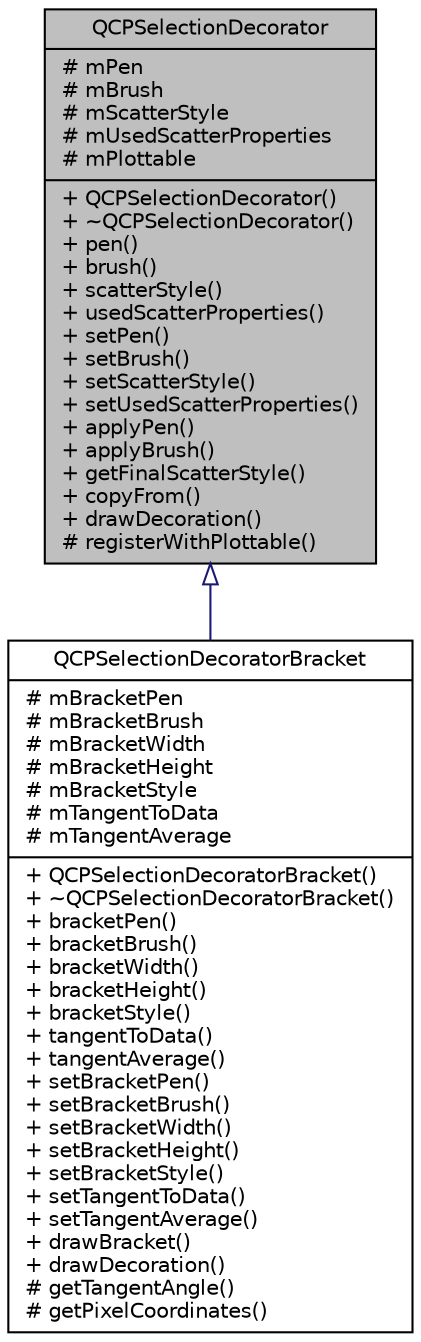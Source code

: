 digraph "QCPSelectionDecorator"
{
  edge [fontname="Helvetica",fontsize="10",labelfontname="Helvetica",labelfontsize="10"];
  node [fontname="Helvetica",fontsize="10",shape=record];
  Node1081 [label="{QCPSelectionDecorator\n|# mPen\l# mBrush\l# mScatterStyle\l# mUsedScatterProperties\l# mPlottable\l|+ QCPSelectionDecorator()\l+ ~QCPSelectionDecorator()\l+ pen()\l+ brush()\l+ scatterStyle()\l+ usedScatterProperties()\l+ setPen()\l+ setBrush()\l+ setScatterStyle()\l+ setUsedScatterProperties()\l+ applyPen()\l+ applyBrush()\l+ getFinalScatterStyle()\l+ copyFrom()\l+ drawDecoration()\l# registerWithPlottable()\l}",height=0.2,width=0.4,color="black", fillcolor="grey75", style="filled", fontcolor="black"];
  Node1081 -> Node1082 [dir="back",color="midnightblue",fontsize="10",style="solid",arrowtail="onormal",fontname="Helvetica"];
  Node1082 [label="{QCPSelectionDecoratorBracket\n|# mBracketPen\l# mBracketBrush\l# mBracketWidth\l# mBracketHeight\l# mBracketStyle\l# mTangentToData\l# mTangentAverage\l|+ QCPSelectionDecoratorBracket()\l+ ~QCPSelectionDecoratorBracket()\l+ bracketPen()\l+ bracketBrush()\l+ bracketWidth()\l+ bracketHeight()\l+ bracketStyle()\l+ tangentToData()\l+ tangentAverage()\l+ setBracketPen()\l+ setBracketBrush()\l+ setBracketWidth()\l+ setBracketHeight()\l+ setBracketStyle()\l+ setTangentToData()\l+ setTangentAverage()\l+ drawBracket()\l+ drawDecoration()\l# getTangentAngle()\l# getPixelCoordinates()\l}",height=0.2,width=0.4,color="black", fillcolor="white", style="filled",URL="$classQCPSelectionDecoratorBracket.html",tooltip="A selection decorator which draws brackets around each selected data segment. "];
}
